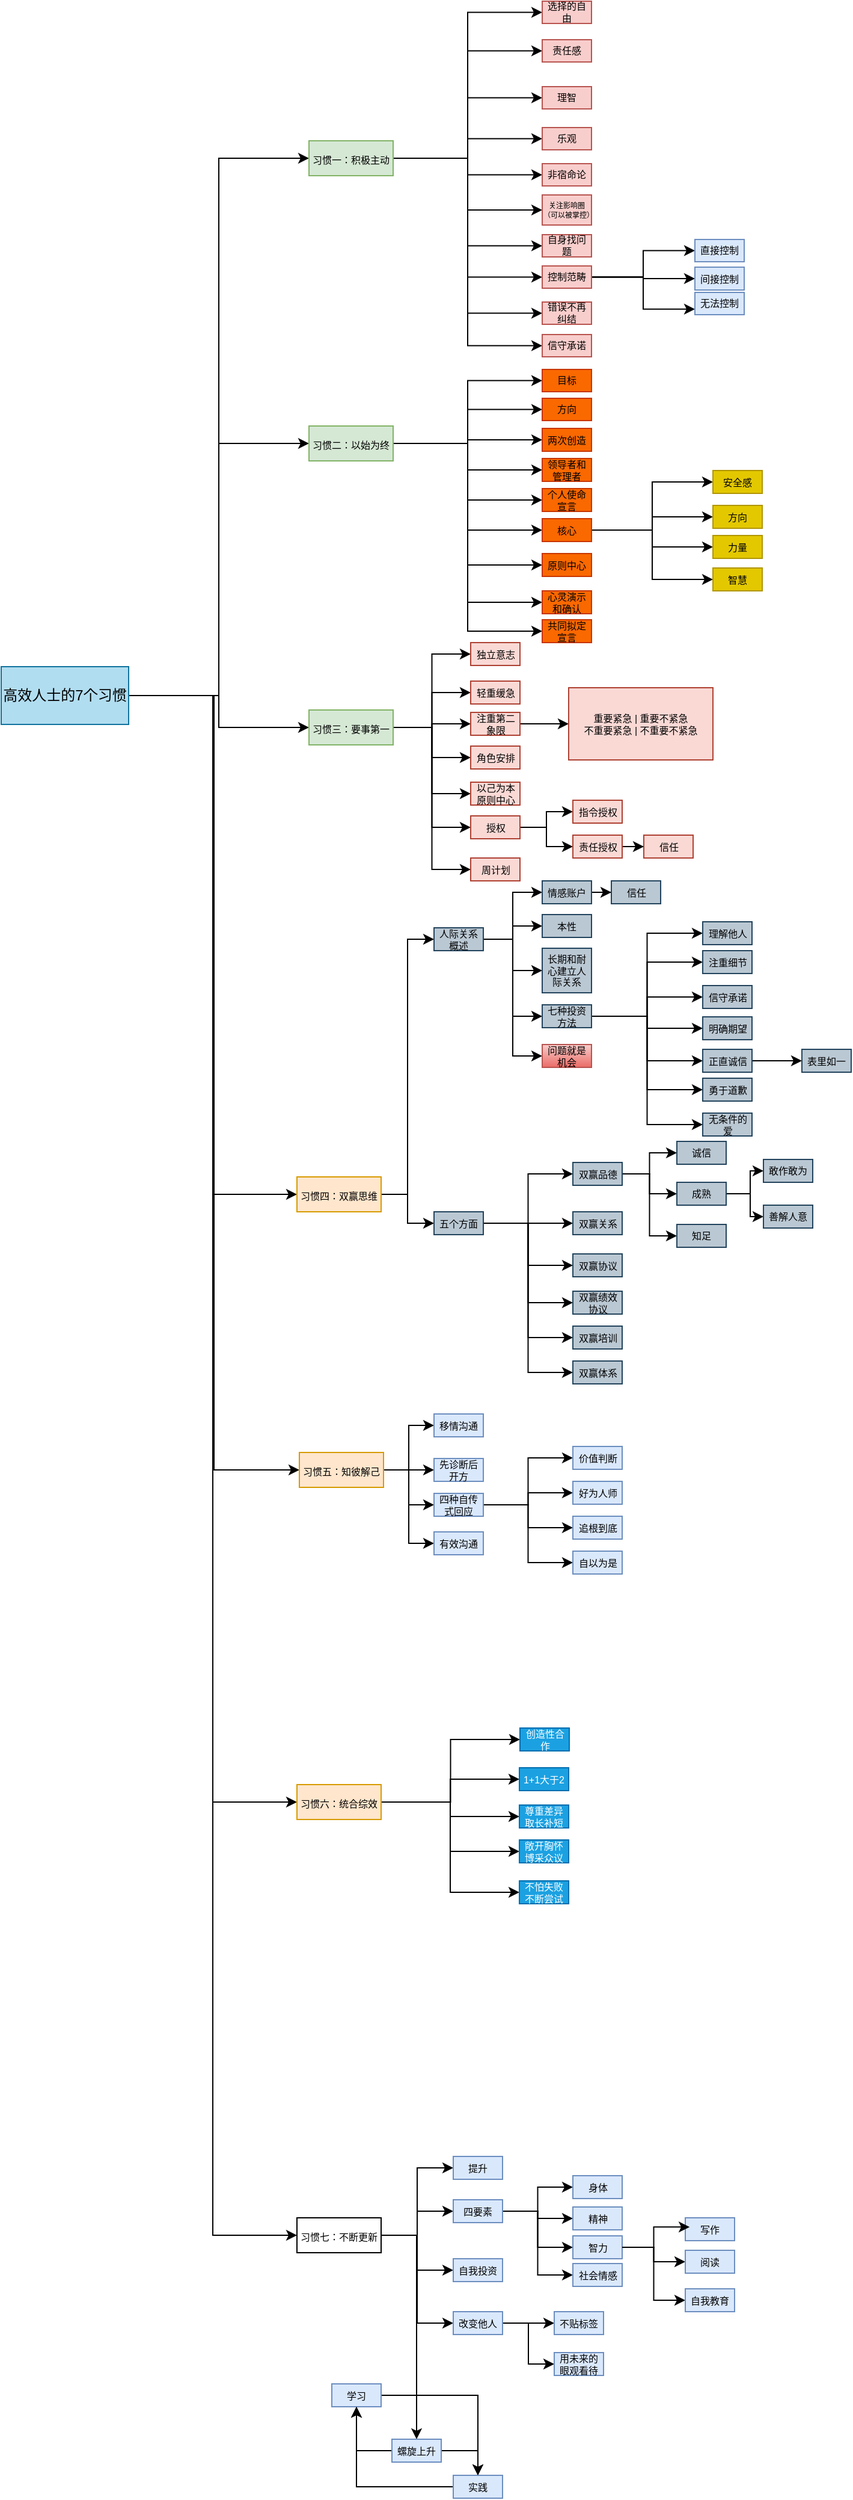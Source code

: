 <mxfile border="50" scale="3" compressed="false" locked="false" version="26.0.4">
  <diagram name="Blank" id="YmL12bMKpDGza6XwsDPr">
    <mxGraphModel dx="1083" dy="755" grid="0" gridSize="10" guides="1" tooltips="1" connect="1" arrows="1" fold="1" page="0" pageScale="1" pageWidth="827" pageHeight="1169" background="none" math="1" shadow="0">
      <root>
        <mxCell id="X5NqExCQtvZxIxQ7pmgY-0" />
        <mxCell id="1" parent="X5NqExCQtvZxIxQ7pmgY-0" />
        <mxCell id="9J5O1KdrvS_7y9gN0SCT-68" style="edgeStyle=orthogonalEdgeStyle;rounded=0;orthogonalLoop=1;jettySize=auto;html=1;entryX=0;entryY=0.5;entryDx=0;entryDy=0;" parent="1" source="hY0gA2xcznP3lPXLT_NU-1" target="hY0gA2xcznP3lPXLT_NU-2" edge="1">
          <mxGeometry relative="1" as="geometry" />
        </mxCell>
        <mxCell id="9J5O1KdrvS_7y9gN0SCT-69" style="edgeStyle=orthogonalEdgeStyle;rounded=0;orthogonalLoop=1;jettySize=auto;html=1;entryX=0;entryY=0.5;entryDx=0;entryDy=0;" parent="1" source="hY0gA2xcznP3lPXLT_NU-1" target="hY0gA2xcznP3lPXLT_NU-4" edge="1">
          <mxGeometry relative="1" as="geometry" />
        </mxCell>
        <mxCell id="9J5O1KdrvS_7y9gN0SCT-70" style="edgeStyle=orthogonalEdgeStyle;rounded=0;orthogonalLoop=1;jettySize=auto;html=1;" parent="1" source="hY0gA2xcznP3lPXLT_NU-1" target="hY0gA2xcznP3lPXLT_NU-6" edge="1">
          <mxGeometry relative="1" as="geometry" />
        </mxCell>
        <mxCell id="9J5O1KdrvS_7y9gN0SCT-71" style="edgeStyle=orthogonalEdgeStyle;rounded=0;orthogonalLoop=1;jettySize=auto;html=1;entryX=0;entryY=0.5;entryDx=0;entryDy=0;" parent="1" source="hY0gA2xcznP3lPXLT_NU-1" target="hY0gA2xcznP3lPXLT_NU-8" edge="1">
          <mxGeometry relative="1" as="geometry" />
        </mxCell>
        <mxCell id="9J5O1KdrvS_7y9gN0SCT-72" style="edgeStyle=orthogonalEdgeStyle;rounded=0;orthogonalLoop=1;jettySize=auto;html=1;entryX=0;entryY=0.5;entryDx=0;entryDy=0;" parent="1" source="hY0gA2xcznP3lPXLT_NU-1" target="hY0gA2xcznP3lPXLT_NU-9" edge="1">
          <mxGeometry relative="1" as="geometry" />
        </mxCell>
        <mxCell id="9J5O1KdrvS_7y9gN0SCT-73" style="edgeStyle=orthogonalEdgeStyle;rounded=0;orthogonalLoop=1;jettySize=auto;html=1;entryX=0;entryY=0.5;entryDx=0;entryDy=0;" parent="1" source="hY0gA2xcznP3lPXLT_NU-1" target="hY0gA2xcznP3lPXLT_NU-10" edge="1">
          <mxGeometry relative="1" as="geometry" />
        </mxCell>
        <mxCell id="9J5O1KdrvS_7y9gN0SCT-74" style="edgeStyle=orthogonalEdgeStyle;rounded=0;orthogonalLoop=1;jettySize=auto;html=1;entryX=0;entryY=0.5;entryDx=0;entryDy=0;" parent="1" source="hY0gA2xcznP3lPXLT_NU-1" target="hY0gA2xcznP3lPXLT_NU-11" edge="1">
          <mxGeometry relative="1" as="geometry" />
        </mxCell>
        <mxCell id="hY0gA2xcznP3lPXLT_NU-1" value="高效人士的7个习惯" style="rounded=0;whiteSpace=wrap;html=1;fillColor=#b1ddf0;strokeColor=#10739e;" parent="1" vertex="1">
          <mxGeometry x="-67" y="206" width="106" height="48" as="geometry" />
        </mxCell>
        <mxCell id="9J5O1KdrvS_7y9gN0SCT-59" style="edgeStyle=orthogonalEdgeStyle;rounded=0;orthogonalLoop=1;jettySize=auto;html=1;entryX=0;entryY=0.5;entryDx=0;entryDy=0;" parent="1" source="hY0gA2xcznP3lPXLT_NU-2" target="9J5O1KdrvS_7y9gN0SCT-3" edge="1">
          <mxGeometry relative="1" as="geometry" />
        </mxCell>
        <mxCell id="9J5O1KdrvS_7y9gN0SCT-60" style="edgeStyle=orthogonalEdgeStyle;rounded=0;orthogonalLoop=1;jettySize=auto;html=1;entryX=0;entryY=0.5;entryDx=0;entryDy=0;" parent="1" source="hY0gA2xcznP3lPXLT_NU-2" target="9J5O1KdrvS_7y9gN0SCT-6" edge="1">
          <mxGeometry relative="1" as="geometry" />
        </mxCell>
        <mxCell id="9J5O1KdrvS_7y9gN0SCT-61" style="edgeStyle=orthogonalEdgeStyle;rounded=0;orthogonalLoop=1;jettySize=auto;html=1;entryX=0;entryY=0.5;entryDx=0;entryDy=0;" parent="1" source="hY0gA2xcznP3lPXLT_NU-2" target="9J5O1KdrvS_7y9gN0SCT-8" edge="1">
          <mxGeometry relative="1" as="geometry" />
        </mxCell>
        <mxCell id="9J5O1KdrvS_7y9gN0SCT-62" style="edgeStyle=orthogonalEdgeStyle;rounded=0;orthogonalLoop=1;jettySize=auto;html=1;entryX=0;entryY=0.5;entryDx=0;entryDy=0;" parent="1" source="hY0gA2xcznP3lPXLT_NU-2" target="9J5O1KdrvS_7y9gN0SCT-10" edge="1">
          <mxGeometry relative="1" as="geometry" />
        </mxCell>
        <mxCell id="9J5O1KdrvS_7y9gN0SCT-63" style="edgeStyle=orthogonalEdgeStyle;rounded=0;orthogonalLoop=1;jettySize=auto;html=1;entryX=0;entryY=0.5;entryDx=0;entryDy=0;" parent="1" source="hY0gA2xcznP3lPXLT_NU-2" target="9J5O1KdrvS_7y9gN0SCT-12" edge="1">
          <mxGeometry relative="1" as="geometry" />
        </mxCell>
        <mxCell id="9J5O1KdrvS_7y9gN0SCT-64" style="edgeStyle=orthogonalEdgeStyle;rounded=0;orthogonalLoop=1;jettySize=auto;html=1;entryX=0;entryY=0.5;entryDx=0;entryDy=0;" parent="1" source="hY0gA2xcznP3lPXLT_NU-2" target="9J5O1KdrvS_7y9gN0SCT-14" edge="1">
          <mxGeometry relative="1" as="geometry" />
        </mxCell>
        <mxCell id="9J5O1KdrvS_7y9gN0SCT-65" style="edgeStyle=orthogonalEdgeStyle;rounded=0;orthogonalLoop=1;jettySize=auto;html=1;entryX=0;entryY=0.5;entryDx=0;entryDy=0;" parent="1" source="hY0gA2xcznP3lPXLT_NU-2" target="9J5O1KdrvS_7y9gN0SCT-18" edge="1">
          <mxGeometry relative="1" as="geometry" />
        </mxCell>
        <mxCell id="9J5O1KdrvS_7y9gN0SCT-66" style="edgeStyle=orthogonalEdgeStyle;rounded=0;orthogonalLoop=1;jettySize=auto;html=1;entryX=0;entryY=0.5;entryDx=0;entryDy=0;" parent="1" source="hY0gA2xcznP3lPXLT_NU-2" target="9J5O1KdrvS_7y9gN0SCT-26" edge="1">
          <mxGeometry relative="1" as="geometry" />
        </mxCell>
        <mxCell id="9J5O1KdrvS_7y9gN0SCT-67" style="edgeStyle=orthogonalEdgeStyle;rounded=0;orthogonalLoop=1;jettySize=auto;html=1;entryX=0;entryY=0.5;entryDx=0;entryDy=0;" parent="1" source="hY0gA2xcznP3lPXLT_NU-2" target="9J5O1KdrvS_7y9gN0SCT-28" edge="1">
          <mxGeometry relative="1" as="geometry" />
        </mxCell>
        <mxCell id="9J5O1KdrvS_7y9gN0SCT-89" style="edgeStyle=orthogonalEdgeStyle;rounded=0;orthogonalLoop=1;jettySize=auto;html=1;entryX=0;entryY=0.5;entryDx=0;entryDy=0;" parent="1" source="hY0gA2xcznP3lPXLT_NU-2" target="9J5O1KdrvS_7y9gN0SCT-16" edge="1">
          <mxGeometry relative="1" as="geometry" />
        </mxCell>
        <mxCell id="hY0gA2xcznP3lPXLT_NU-2" value="&lt;font style=&quot;font-size: 8px;&quot;&gt;习惯一：积极主动&lt;/font&gt;" style="rounded=0;whiteSpace=wrap;html=1;fillColor=#d5e8d4;strokeColor=#82b366;" parent="1" vertex="1">
          <mxGeometry x="189" y="-231" width="70" height="29" as="geometry" />
        </mxCell>
        <mxCell id="9J5O1KdrvS_7y9gN0SCT-76" style="edgeStyle=orthogonalEdgeStyle;rounded=0;orthogonalLoop=1;jettySize=auto;html=1;entryX=0;entryY=0.5;entryDx=0;entryDy=0;" parent="1" source="hY0gA2xcznP3lPXLT_NU-4" target="9J5O1KdrvS_7y9gN0SCT-30" edge="1">
          <mxGeometry relative="1" as="geometry" />
        </mxCell>
        <mxCell id="9J5O1KdrvS_7y9gN0SCT-77" style="edgeStyle=orthogonalEdgeStyle;rounded=0;orthogonalLoop=1;jettySize=auto;html=1;entryX=0;entryY=0.5;entryDx=0;entryDy=0;" parent="1" source="hY0gA2xcznP3lPXLT_NU-4" target="9J5O1KdrvS_7y9gN0SCT-34" edge="1">
          <mxGeometry relative="1" as="geometry" />
        </mxCell>
        <mxCell id="9J5O1KdrvS_7y9gN0SCT-78" style="edgeStyle=orthogonalEdgeStyle;rounded=0;orthogonalLoop=1;jettySize=auto;html=1;entryX=0;entryY=0.5;entryDx=0;entryDy=0;" parent="1" source="hY0gA2xcznP3lPXLT_NU-4" target="9J5O1KdrvS_7y9gN0SCT-36" edge="1">
          <mxGeometry relative="1" as="geometry" />
        </mxCell>
        <mxCell id="9J5O1KdrvS_7y9gN0SCT-79" style="edgeStyle=orthogonalEdgeStyle;rounded=0;orthogonalLoop=1;jettySize=auto;html=1;entryX=0;entryY=0.5;entryDx=0;entryDy=0;" parent="1" source="hY0gA2xcznP3lPXLT_NU-4" target="9J5O1KdrvS_7y9gN0SCT-37" edge="1">
          <mxGeometry relative="1" as="geometry" />
        </mxCell>
        <mxCell id="9J5O1KdrvS_7y9gN0SCT-80" style="edgeStyle=orthogonalEdgeStyle;rounded=0;orthogonalLoop=1;jettySize=auto;html=1;entryX=0;entryY=0.5;entryDx=0;entryDy=0;" parent="1" source="hY0gA2xcznP3lPXLT_NU-4" target="9J5O1KdrvS_7y9gN0SCT-38" edge="1">
          <mxGeometry relative="1" as="geometry" />
        </mxCell>
        <mxCell id="9J5O1KdrvS_7y9gN0SCT-81" style="edgeStyle=orthogonalEdgeStyle;rounded=0;orthogonalLoop=1;jettySize=auto;html=1;entryX=0;entryY=0.5;entryDx=0;entryDy=0;" parent="1" source="hY0gA2xcznP3lPXLT_NU-4" target="9J5O1KdrvS_7y9gN0SCT-39" edge="1">
          <mxGeometry relative="1" as="geometry" />
        </mxCell>
        <mxCell id="9J5O1KdrvS_7y9gN0SCT-83" style="edgeStyle=orthogonalEdgeStyle;rounded=0;orthogonalLoop=1;jettySize=auto;html=1;entryX=0;entryY=0.5;entryDx=0;entryDy=0;" parent="1" source="hY0gA2xcznP3lPXLT_NU-4" target="9J5O1KdrvS_7y9gN0SCT-82" edge="1">
          <mxGeometry relative="1" as="geometry" />
        </mxCell>
        <mxCell id="9J5O1KdrvS_7y9gN0SCT-85" style="edgeStyle=orthogonalEdgeStyle;rounded=0;orthogonalLoop=1;jettySize=auto;html=1;entryX=0;entryY=0.5;entryDx=0;entryDy=0;" parent="1" source="hY0gA2xcznP3lPXLT_NU-4" target="9J5O1KdrvS_7y9gN0SCT-84" edge="1">
          <mxGeometry relative="1" as="geometry" />
        </mxCell>
        <mxCell id="9J5O1KdrvS_7y9gN0SCT-87" style="edgeStyle=orthogonalEdgeStyle;rounded=0;orthogonalLoop=1;jettySize=auto;html=1;entryX=0;entryY=0.5;entryDx=0;entryDy=0;" parent="1" source="hY0gA2xcznP3lPXLT_NU-4" target="9J5O1KdrvS_7y9gN0SCT-86" edge="1">
          <mxGeometry relative="1" as="geometry" />
        </mxCell>
        <mxCell id="hY0gA2xcznP3lPXLT_NU-4" value="&lt;font style=&quot;font-size: 8px;&quot;&gt;习惯二：以始为终&lt;/font&gt;" style="rounded=0;whiteSpace=wrap;html=1;fillColor=#d5e8d4;strokeColor=#82b366;" parent="1" vertex="1">
          <mxGeometry x="189" y="6" width="70" height="29" as="geometry" />
        </mxCell>
        <mxCell id="9J5O1KdrvS_7y9gN0SCT-93" style="edgeStyle=orthogonalEdgeStyle;rounded=0;orthogonalLoop=1;jettySize=auto;html=1;entryX=0;entryY=0.5;entryDx=0;entryDy=0;" parent="1" source="hY0gA2xcznP3lPXLT_NU-6" target="9J5O1KdrvS_7y9gN0SCT-91" edge="1">
          <mxGeometry relative="1" as="geometry" />
        </mxCell>
        <mxCell id="9J5O1KdrvS_7y9gN0SCT-96" style="edgeStyle=orthogonalEdgeStyle;rounded=0;orthogonalLoop=1;jettySize=auto;html=1;entryX=0;entryY=0.5;entryDx=0;entryDy=0;" parent="1" source="hY0gA2xcznP3lPXLT_NU-6" target="9J5O1KdrvS_7y9gN0SCT-95" edge="1">
          <mxGeometry relative="1" as="geometry" />
        </mxCell>
        <mxCell id="9J5O1KdrvS_7y9gN0SCT-97" style="edgeStyle=orthogonalEdgeStyle;rounded=0;orthogonalLoop=1;jettySize=auto;html=1;entryX=0;entryY=0.5;entryDx=0;entryDy=0;" parent="1" source="hY0gA2xcznP3lPXLT_NU-6" target="9J5O1KdrvS_7y9gN0SCT-94" edge="1">
          <mxGeometry relative="1" as="geometry" />
        </mxCell>
        <mxCell id="9J5O1KdrvS_7y9gN0SCT-99" style="edgeStyle=orthogonalEdgeStyle;rounded=0;orthogonalLoop=1;jettySize=auto;html=1;entryX=0;entryY=0.5;entryDx=0;entryDy=0;" parent="1" source="hY0gA2xcznP3lPXLT_NU-6" target="9J5O1KdrvS_7y9gN0SCT-90" edge="1">
          <mxGeometry relative="1" as="geometry" />
        </mxCell>
        <mxCell id="9J5O1KdrvS_7y9gN0SCT-103" style="edgeStyle=orthogonalEdgeStyle;rounded=0;orthogonalLoop=1;jettySize=auto;html=1;entryX=0;entryY=0.5;entryDx=0;entryDy=0;" parent="1" source="hY0gA2xcznP3lPXLT_NU-6" target="9J5O1KdrvS_7y9gN0SCT-102" edge="1">
          <mxGeometry relative="1" as="geometry" />
        </mxCell>
        <mxCell id="9J5O1KdrvS_7y9gN0SCT-105" style="edgeStyle=orthogonalEdgeStyle;rounded=0;orthogonalLoop=1;jettySize=auto;html=1;entryX=0;entryY=0.5;entryDx=0;entryDy=0;" parent="1" source="hY0gA2xcznP3lPXLT_NU-6" target="9J5O1KdrvS_7y9gN0SCT-104" edge="1">
          <mxGeometry relative="1" as="geometry" />
        </mxCell>
        <mxCell id="9J5O1KdrvS_7y9gN0SCT-113" style="edgeStyle=orthogonalEdgeStyle;rounded=0;orthogonalLoop=1;jettySize=auto;html=1;entryX=0;entryY=0.5;entryDx=0;entryDy=0;" parent="1" source="hY0gA2xcznP3lPXLT_NU-6" target="9J5O1KdrvS_7y9gN0SCT-112" edge="1">
          <mxGeometry relative="1" as="geometry" />
        </mxCell>
        <mxCell id="hY0gA2xcznP3lPXLT_NU-6" value="&lt;font style=&quot;font-size: 8px;&quot;&gt;习惯三：要事第一&lt;/font&gt;" style="rounded=0;whiteSpace=wrap;html=1;fillColor=#d5e8d4;strokeColor=#82b366;" parent="1" vertex="1">
          <mxGeometry x="189" y="242" width="70" height="29" as="geometry" />
        </mxCell>
        <mxCell id="9J5O1KdrvS_7y9gN0SCT-118" style="edgeStyle=orthogonalEdgeStyle;rounded=0;orthogonalLoop=1;jettySize=auto;html=1;entryX=0;entryY=0.5;entryDx=0;entryDy=0;exitX=1;exitY=0.5;exitDx=0;exitDy=0;" parent="1" source="9J5O1KdrvS_7y9gN0SCT-142" target="9J5O1KdrvS_7y9gN0SCT-114" edge="1">
          <mxGeometry relative="1" as="geometry" />
        </mxCell>
        <mxCell id="9J5O1KdrvS_7y9gN0SCT-119" style="edgeStyle=orthogonalEdgeStyle;rounded=0;orthogonalLoop=1;jettySize=auto;html=1;" parent="1" source="9J5O1KdrvS_7y9gN0SCT-142" target="9J5O1KdrvS_7y9gN0SCT-116" edge="1">
          <mxGeometry relative="1" as="geometry" />
        </mxCell>
        <mxCell id="9J5O1KdrvS_7y9gN0SCT-123" style="edgeStyle=orthogonalEdgeStyle;rounded=0;orthogonalLoop=1;jettySize=auto;html=1;exitX=1;exitY=0.5;exitDx=0;exitDy=0;" parent="1" source="9J5O1KdrvS_7y9gN0SCT-142" target="9J5O1KdrvS_7y9gN0SCT-122" edge="1">
          <mxGeometry relative="1" as="geometry" />
        </mxCell>
        <mxCell id="9J5O1KdrvS_7y9gN0SCT-125" style="edgeStyle=orthogonalEdgeStyle;rounded=0;orthogonalLoop=1;jettySize=auto;html=1;entryX=0;entryY=0.5;entryDx=0;entryDy=0;" parent="1" source="9J5O1KdrvS_7y9gN0SCT-142" target="9J5O1KdrvS_7y9gN0SCT-124" edge="1">
          <mxGeometry relative="1" as="geometry" />
        </mxCell>
        <mxCell id="9J5O1KdrvS_7y9gN0SCT-143" style="edgeStyle=orthogonalEdgeStyle;rounded=0;orthogonalLoop=1;jettySize=auto;html=1;entryX=0;entryY=0.5;entryDx=0;entryDy=0;" parent="1" source="hY0gA2xcznP3lPXLT_NU-8" target="9J5O1KdrvS_7y9gN0SCT-142" edge="1">
          <mxGeometry relative="1" as="geometry" />
        </mxCell>
        <mxCell id="9J5O1KdrvS_7y9gN0SCT-153" style="edgeStyle=orthogonalEdgeStyle;rounded=0;orthogonalLoop=1;jettySize=auto;html=1;" parent="1" source="hY0gA2xcznP3lPXLT_NU-8" target="9J5O1KdrvS_7y9gN0SCT-151" edge="1">
          <mxGeometry relative="1" as="geometry" />
        </mxCell>
        <mxCell id="hY0gA2xcznP3lPXLT_NU-8" value="&lt;font style=&quot;font-size: 8px;&quot;&gt;习惯四：双赢思维&lt;/font&gt;" style="rounded=0;whiteSpace=wrap;html=1;fillColor=#ffe6cc;strokeColor=#d79b00;" parent="1" vertex="1">
          <mxGeometry x="179" y="630" width="70" height="29" as="geometry" />
        </mxCell>
        <mxCell id="eB3ZfL70rU7U1Z9CnF9W-12" style="edgeStyle=orthogonalEdgeStyle;rounded=0;orthogonalLoop=1;jettySize=auto;html=1;entryX=0;entryY=0.5;entryDx=0;entryDy=0;" parent="1" source="hY0gA2xcznP3lPXLT_NU-9" target="eB3ZfL70rU7U1Z9CnF9W-1" edge="1">
          <mxGeometry relative="1" as="geometry" />
        </mxCell>
        <mxCell id="eB3ZfL70rU7U1Z9CnF9W-13" style="edgeStyle=orthogonalEdgeStyle;rounded=0;orthogonalLoop=1;jettySize=auto;html=1;entryX=0;entryY=0.5;entryDx=0;entryDy=0;" parent="1" source="hY0gA2xcznP3lPXLT_NU-9" target="eB3ZfL70rU7U1Z9CnF9W-2" edge="1">
          <mxGeometry relative="1" as="geometry" />
        </mxCell>
        <mxCell id="eB3ZfL70rU7U1Z9CnF9W-14" style="edgeStyle=orthogonalEdgeStyle;rounded=0;orthogonalLoop=1;jettySize=auto;html=1;entryX=0;entryY=0.5;entryDx=0;entryDy=0;" parent="1" source="hY0gA2xcznP3lPXLT_NU-9" target="eB3ZfL70rU7U1Z9CnF9W-3" edge="1">
          <mxGeometry relative="1" as="geometry" />
        </mxCell>
        <mxCell id="eB3ZfL70rU7U1Z9CnF9W-16" style="edgeStyle=orthogonalEdgeStyle;rounded=0;orthogonalLoop=1;jettySize=auto;html=1;entryX=0;entryY=0.5;entryDx=0;entryDy=0;" parent="1" source="hY0gA2xcznP3lPXLT_NU-9" target="eB3ZfL70rU7U1Z9CnF9W-15" edge="1">
          <mxGeometry relative="1" as="geometry" />
        </mxCell>
        <mxCell id="hY0gA2xcznP3lPXLT_NU-9" value="&lt;font style=&quot;font-size: 8px;&quot;&gt;习惯五：知彼解己&lt;/font&gt;" style="rounded=0;whiteSpace=wrap;html=1;fillColor=#ffe6cc;strokeColor=#d79b00;" parent="1" vertex="1">
          <mxGeometry x="181" y="859" width="70" height="29" as="geometry" />
        </mxCell>
        <mxCell id="8Q0vuXe4bYRWaap2WOF6-2" style="edgeStyle=orthogonalEdgeStyle;rounded=0;orthogonalLoop=1;jettySize=auto;html=1;entryX=0;entryY=0.5;entryDx=0;entryDy=0;" parent="1" source="hY0gA2xcznP3lPXLT_NU-10" target="eB3ZfL70rU7U1Z9CnF9W-18" edge="1">
          <mxGeometry relative="1" as="geometry" />
        </mxCell>
        <mxCell id="8Q0vuXe4bYRWaap2WOF6-3" style="edgeStyle=orthogonalEdgeStyle;rounded=0;orthogonalLoop=1;jettySize=auto;html=1;entryX=0;entryY=0.5;entryDx=0;entryDy=0;" parent="1" source="hY0gA2xcznP3lPXLT_NU-10" target="eB3ZfL70rU7U1Z9CnF9W-19" edge="1">
          <mxGeometry relative="1" as="geometry" />
        </mxCell>
        <mxCell id="8Q0vuXe4bYRWaap2WOF6-4" style="edgeStyle=orthogonalEdgeStyle;rounded=0;orthogonalLoop=1;jettySize=auto;html=1;entryX=0;entryY=0.5;entryDx=0;entryDy=0;" parent="1" source="hY0gA2xcznP3lPXLT_NU-10" target="eB3ZfL70rU7U1Z9CnF9W-20" edge="1">
          <mxGeometry relative="1" as="geometry" />
        </mxCell>
        <mxCell id="8Q0vuXe4bYRWaap2WOF6-5" style="edgeStyle=orthogonalEdgeStyle;rounded=0;orthogonalLoop=1;jettySize=auto;html=1;entryX=0;entryY=0.5;entryDx=0;entryDy=0;" parent="1" source="hY0gA2xcznP3lPXLT_NU-10" target="eB3ZfL70rU7U1Z9CnF9W-21" edge="1">
          <mxGeometry relative="1" as="geometry" />
        </mxCell>
        <mxCell id="8Q0vuXe4bYRWaap2WOF6-6" style="edgeStyle=orthogonalEdgeStyle;rounded=0;orthogonalLoop=1;jettySize=auto;html=1;entryX=0;entryY=0.5;entryDx=0;entryDy=0;" parent="1" source="hY0gA2xcznP3lPXLT_NU-10" target="eB3ZfL70rU7U1Z9CnF9W-17" edge="1">
          <mxGeometry relative="1" as="geometry" />
        </mxCell>
        <mxCell id="hY0gA2xcznP3lPXLT_NU-10" value="&lt;font style=&quot;font-size: 8px;&quot;&gt;习惯六：统合综效&lt;/font&gt;" style="rounded=0;whiteSpace=wrap;html=1;fillColor=#ffe6cc;strokeColor=#d79b00;" parent="1" vertex="1">
          <mxGeometry x="179" y="1135" width="70" height="29" as="geometry" />
        </mxCell>
        <mxCell id="5jt3ywFmo1zjkszmbFwB-15" style="edgeStyle=orthogonalEdgeStyle;rounded=0;orthogonalLoop=1;jettySize=auto;html=1;entryX=0;entryY=0.5;entryDx=0;entryDy=0;" edge="1" parent="1" source="hY0gA2xcznP3lPXLT_NU-11" target="5jt3ywFmo1zjkszmbFwB-1">
          <mxGeometry relative="1" as="geometry" />
        </mxCell>
        <mxCell id="5jt3ywFmo1zjkszmbFwB-17" style="edgeStyle=orthogonalEdgeStyle;rounded=0;orthogonalLoop=1;jettySize=auto;html=1;" edge="1" parent="1" source="hY0gA2xcznP3lPXLT_NU-11" target="5jt3ywFmo1zjkszmbFwB-2">
          <mxGeometry relative="1" as="geometry" />
        </mxCell>
        <mxCell id="5jt3ywFmo1zjkszmbFwB-19" style="edgeStyle=orthogonalEdgeStyle;rounded=0;orthogonalLoop=1;jettySize=auto;html=1;entryX=0;entryY=0.5;entryDx=0;entryDy=0;" edge="1" parent="1" source="hY0gA2xcznP3lPXLT_NU-11" target="5jt3ywFmo1zjkszmbFwB-18">
          <mxGeometry relative="1" as="geometry" />
        </mxCell>
        <mxCell id="5jt3ywFmo1zjkszmbFwB-27" style="edgeStyle=orthogonalEdgeStyle;rounded=0;orthogonalLoop=1;jettySize=auto;html=1;entryX=0;entryY=0.5;entryDx=0;entryDy=0;" edge="1" parent="1" source="hY0gA2xcznP3lPXLT_NU-11" target="5jt3ywFmo1zjkszmbFwB-26">
          <mxGeometry relative="1" as="geometry" />
        </mxCell>
        <mxCell id="5jt3ywFmo1zjkszmbFwB-40" style="edgeStyle=orthogonalEdgeStyle;rounded=0;orthogonalLoop=1;jettySize=auto;html=1;" edge="1" parent="1" source="hY0gA2xcznP3lPXLT_NU-11" target="5jt3ywFmo1zjkszmbFwB-39">
          <mxGeometry relative="1" as="geometry" />
        </mxCell>
        <mxCell id="hY0gA2xcznP3lPXLT_NU-11" value="&lt;font style=&quot;font-size: 8px;&quot;&gt;习惯七：不断更新&lt;/font&gt;" style="rounded=0;whiteSpace=wrap;html=1;" parent="1" vertex="1">
          <mxGeometry x="179" y="1495" width="70" height="29" as="geometry" />
        </mxCell>
        <mxCell id="9J5O1KdrvS_7y9gN0SCT-3" value="责任感" style="whiteSpace=wrap;html=1;fillColor=#f8cecc;strokeColor=#b85450;rounded=0;fontSize=8;" parent="1" vertex="1">
          <mxGeometry x="383" y="-315" width="41" height="18.5" as="geometry" />
        </mxCell>
        <mxCell id="9J5O1KdrvS_7y9gN0SCT-6" value="理智" style="whiteSpace=wrap;html=1;fillColor=#f8cecc;strokeColor=#b85450;rounded=0;fontSize=8;" parent="1" vertex="1">
          <mxGeometry x="383" y="-276" width="41" height="18.5" as="geometry" />
        </mxCell>
        <mxCell id="9J5O1KdrvS_7y9gN0SCT-8" value="乐观" style="whiteSpace=wrap;html=1;fillColor=#f8cecc;strokeColor=#b85450;rounded=0;fontSize=8;" parent="1" vertex="1">
          <mxGeometry x="383" y="-242" width="41" height="18.5" as="geometry" />
        </mxCell>
        <mxCell id="9J5O1KdrvS_7y9gN0SCT-10" value="非宿命论" style="whiteSpace=wrap;html=1;fillColor=#f8cecc;strokeColor=#b85450;rounded=0;fontSize=8;" parent="1" vertex="1">
          <mxGeometry x="383" y="-212" width="41" height="18.5" as="geometry" />
        </mxCell>
        <mxCell id="9J5O1KdrvS_7y9gN0SCT-12" value="关注影响圈（可以被掌控）" style="whiteSpace=wrap;html=1;fillColor=#f8cecc;strokeColor=#b85450;rounded=0;fontSize=6;" parent="1" vertex="1">
          <mxGeometry x="383" y="-186" width="41" height="25" as="geometry" />
        </mxCell>
        <mxCell id="9J5O1KdrvS_7y9gN0SCT-14" value="自身找问题" style="whiteSpace=wrap;html=1;fillColor=#f8cecc;strokeColor=#b85450;rounded=0;fontSize=8;" parent="1" vertex="1">
          <mxGeometry x="383" y="-153" width="41" height="18.5" as="geometry" />
        </mxCell>
        <mxCell id="9J5O1KdrvS_7y9gN0SCT-16" value="选择的自由" style="whiteSpace=wrap;html=1;fillColor=#f8cecc;strokeColor=#b85450;rounded=0;fontSize=8;" parent="1" vertex="1">
          <mxGeometry x="383" y="-347" width="41" height="18.5" as="geometry" />
        </mxCell>
        <mxCell id="9J5O1KdrvS_7y9gN0SCT-23" style="edgeStyle=orthogonalEdgeStyle;rounded=0;orthogonalLoop=1;jettySize=auto;html=1;entryX=0;entryY=0.5;entryDx=0;entryDy=0;" parent="1" source="9J5O1KdrvS_7y9gN0SCT-18" target="9J5O1KdrvS_7y9gN0SCT-20" edge="1">
          <mxGeometry relative="1" as="geometry" />
        </mxCell>
        <mxCell id="9J5O1KdrvS_7y9gN0SCT-24" style="edgeStyle=orthogonalEdgeStyle;rounded=0;orthogonalLoop=1;jettySize=auto;html=1;entryX=0;entryY=0.5;entryDx=0;entryDy=0;" parent="1" source="9J5O1KdrvS_7y9gN0SCT-18" target="9J5O1KdrvS_7y9gN0SCT-21" edge="1">
          <mxGeometry relative="1" as="geometry" />
        </mxCell>
        <mxCell id="9J5O1KdrvS_7y9gN0SCT-25" style="edgeStyle=orthogonalEdgeStyle;rounded=0;orthogonalLoop=1;jettySize=auto;html=1;entryX=0;entryY=0.75;entryDx=0;entryDy=0;" parent="1" source="9J5O1KdrvS_7y9gN0SCT-18" target="9J5O1KdrvS_7y9gN0SCT-22" edge="1">
          <mxGeometry relative="1" as="geometry" />
        </mxCell>
        <mxCell id="9J5O1KdrvS_7y9gN0SCT-18" value="控制范畴" style="whiteSpace=wrap;html=1;fillColor=#f8cecc;strokeColor=#b85450;rounded=0;fontSize=8;" parent="1" vertex="1">
          <mxGeometry x="383" y="-127" width="41" height="18.5" as="geometry" />
        </mxCell>
        <mxCell id="9J5O1KdrvS_7y9gN0SCT-20" value="直接控制" style="whiteSpace=wrap;html=1;fillColor=#dae8fc;strokeColor=#6c8ebf;rounded=0;fontSize=8;" parent="1" vertex="1">
          <mxGeometry x="510" y="-149" width="41" height="18.5" as="geometry" />
        </mxCell>
        <mxCell id="9J5O1KdrvS_7y9gN0SCT-21" value="间接控制" style="whiteSpace=wrap;html=1;fillColor=#dae8fc;strokeColor=#6c8ebf;rounded=0;fontSize=8;" parent="1" vertex="1">
          <mxGeometry x="510" y="-126" width="41" height="19" as="geometry" />
        </mxCell>
        <mxCell id="9J5O1KdrvS_7y9gN0SCT-22" value="无法控制" style="whiteSpace=wrap;html=1;fillColor=#dae8fc;strokeColor=#6c8ebf;rounded=0;fontSize=8;" parent="1" vertex="1">
          <mxGeometry x="510" y="-105" width="41" height="18.5" as="geometry" />
        </mxCell>
        <mxCell id="9J5O1KdrvS_7y9gN0SCT-26" value="错误不再纠结" style="whiteSpace=wrap;html=1;fillColor=#f8cecc;strokeColor=#b85450;rounded=0;fontSize=8;" parent="1" vertex="1">
          <mxGeometry x="383" y="-97" width="41" height="18.5" as="geometry" />
        </mxCell>
        <mxCell id="9J5O1KdrvS_7y9gN0SCT-28" value="信守承诺" style="whiteSpace=wrap;html=1;fillColor=#f8cecc;strokeColor=#b85450;rounded=0;fontSize=8;" parent="1" vertex="1">
          <mxGeometry x="383" y="-70" width="41" height="18.5" as="geometry" />
        </mxCell>
        <mxCell id="9J5O1KdrvS_7y9gN0SCT-30" value="目标" style="whiteSpace=wrap;html=1;fillColor=#fa6800;strokeColor=#C73500;rounded=0;fontSize=8;fontColor=#000000;" parent="1" vertex="1">
          <mxGeometry x="383" y="-41" width="41" height="18.5" as="geometry" />
        </mxCell>
        <mxCell id="9J5O1KdrvS_7y9gN0SCT-34" value="方向" style="whiteSpace=wrap;html=1;fillColor=#fa6800;strokeColor=#C73500;rounded=0;fontSize=8;fontColor=#000000;" parent="1" vertex="1">
          <mxGeometry x="383" y="-17" width="41" height="18.5" as="geometry" />
        </mxCell>
        <mxCell id="9J5O1KdrvS_7y9gN0SCT-36" value="两次创造" style="whiteSpace=wrap;html=1;fillColor=#fa6800;strokeColor=#C73500;rounded=0;fontSize=8;fontColor=#000000;" parent="1" vertex="1">
          <mxGeometry x="383" y="8" width="41" height="19" as="geometry" />
        </mxCell>
        <mxCell id="9J5O1KdrvS_7y9gN0SCT-37" value="领导者和管理者" style="whiteSpace=wrap;html=1;fillColor=#fa6800;strokeColor=#C73500;rounded=0;fontSize=8;fontColor=#000000;" parent="1" vertex="1">
          <mxGeometry x="383" y="33" width="41" height="19" as="geometry" />
        </mxCell>
        <mxCell id="9J5O1KdrvS_7y9gN0SCT-38" value="个人使命宣言" style="whiteSpace=wrap;html=1;fillColor=#fa6800;strokeColor=#C73500;rounded=0;fontSize=8;fontColor=#000000;" parent="1" vertex="1">
          <mxGeometry x="383" y="58" width="41" height="19" as="geometry" />
        </mxCell>
        <mxCell id="9J5O1KdrvS_7y9gN0SCT-47" style="edgeStyle=orthogonalEdgeStyle;rounded=0;orthogonalLoop=1;jettySize=auto;html=1;entryX=0;entryY=0.5;entryDx=0;entryDy=0;" parent="1" source="9J5O1KdrvS_7y9gN0SCT-39" target="9J5O1KdrvS_7y9gN0SCT-40" edge="1">
          <mxGeometry relative="1" as="geometry" />
        </mxCell>
        <mxCell id="9J5O1KdrvS_7y9gN0SCT-49" style="edgeStyle=orthogonalEdgeStyle;rounded=0;orthogonalLoop=1;jettySize=auto;html=1;" parent="1" source="9J5O1KdrvS_7y9gN0SCT-39" target="9J5O1KdrvS_7y9gN0SCT-43" edge="1">
          <mxGeometry relative="1" as="geometry" />
        </mxCell>
        <mxCell id="9J5O1KdrvS_7y9gN0SCT-50" style="edgeStyle=orthogonalEdgeStyle;rounded=0;orthogonalLoop=1;jettySize=auto;html=1;entryX=0;entryY=0.5;entryDx=0;entryDy=0;" parent="1" source="9J5O1KdrvS_7y9gN0SCT-39" target="9J5O1KdrvS_7y9gN0SCT-42" edge="1">
          <mxGeometry relative="1" as="geometry" />
        </mxCell>
        <mxCell id="9J5O1KdrvS_7y9gN0SCT-51" style="edgeStyle=orthogonalEdgeStyle;rounded=0;orthogonalLoop=1;jettySize=auto;html=1;entryX=0;entryY=0.5;entryDx=0;entryDy=0;" parent="1" source="9J5O1KdrvS_7y9gN0SCT-39" target="9J5O1KdrvS_7y9gN0SCT-41" edge="1">
          <mxGeometry relative="1" as="geometry" />
        </mxCell>
        <mxCell id="9J5O1KdrvS_7y9gN0SCT-39" value="核心" style="whiteSpace=wrap;html=1;fillColor=#fa6800;strokeColor=#C73500;rounded=0;fontSize=8;fontColor=#000000;" parent="1" vertex="1">
          <mxGeometry x="383" y="83" width="41" height="19" as="geometry" />
        </mxCell>
        <mxCell id="9J5O1KdrvS_7y9gN0SCT-40" value="安全感" style="whiteSpace=wrap;html=1;fillColor=#e3c800;strokeColor=#B09500;rounded=0;fontSize=8;fontColor=#000000;" parent="1" vertex="1">
          <mxGeometry x="525" y="43" width="41" height="19" as="geometry" />
        </mxCell>
        <mxCell id="9J5O1KdrvS_7y9gN0SCT-41" value="智慧" style="whiteSpace=wrap;html=1;fillColor=#e3c800;strokeColor=#B09500;rounded=0;fontSize=8;fontColor=#000000;" parent="1" vertex="1">
          <mxGeometry x="525" y="124" width="41" height="19" as="geometry" />
        </mxCell>
        <mxCell id="9J5O1KdrvS_7y9gN0SCT-42" value="力量" style="whiteSpace=wrap;html=1;fillColor=#e3c800;strokeColor=#B09500;rounded=0;fontSize=8;fontColor=#000000;" parent="1" vertex="1">
          <mxGeometry x="525" y="97" width="41" height="19" as="geometry" />
        </mxCell>
        <mxCell id="9J5O1KdrvS_7y9gN0SCT-43" value="方向" style="whiteSpace=wrap;html=1;fillColor=#e3c800;strokeColor=#B09500;rounded=0;fontSize=8;fontColor=#000000;" parent="1" vertex="1">
          <mxGeometry x="525" y="72" width="41" height="19" as="geometry" />
        </mxCell>
        <mxCell id="9J5O1KdrvS_7y9gN0SCT-82" value="原则中心" style="whiteSpace=wrap;html=1;fillColor=#fa6800;strokeColor=#C73500;rounded=0;fontSize=8;fontColor=#000000;" parent="1" vertex="1">
          <mxGeometry x="383" y="112" width="41" height="19" as="geometry" />
        </mxCell>
        <mxCell id="9J5O1KdrvS_7y9gN0SCT-84" value="心灵演示和确认" style="whiteSpace=wrap;html=1;fillColor=#fa6800;strokeColor=#C73500;rounded=0;fontSize=8;fontColor=#000000;" parent="1" vertex="1">
          <mxGeometry x="383" y="143" width="41" height="19" as="geometry" />
        </mxCell>
        <mxCell id="9J5O1KdrvS_7y9gN0SCT-86" value="共同拟定宣言" style="whiteSpace=wrap;html=1;fillColor=#fa6800;strokeColor=#C73500;rounded=0;fontSize=8;fontColor=#000000;" parent="1" vertex="1">
          <mxGeometry x="383" y="167" width="41" height="19" as="geometry" />
        </mxCell>
        <mxCell id="9J5O1KdrvS_7y9gN0SCT-90" value="独立意志" style="whiteSpace=wrap;html=1;fillColor=#fad9d5;strokeColor=#ae4132;rounded=0;fontSize=8;" parent="1" vertex="1">
          <mxGeometry x="323.5" y="186" width="41" height="19" as="geometry" />
        </mxCell>
        <mxCell id="9J5O1KdrvS_7y9gN0SCT-91" value="轻重缓急" style="whiteSpace=wrap;html=1;fillColor=#fad9d5;strokeColor=#ae4132;rounded=0;fontSize=8;" parent="1" vertex="1">
          <mxGeometry x="323.5" y="218" width="41" height="19" as="geometry" />
        </mxCell>
        <mxCell id="9J5O1KdrvS_7y9gN0SCT-94" value="角色安排" style="whiteSpace=wrap;html=1;fillColor=#fad9d5;strokeColor=#ae4132;rounded=0;fontSize=8;" parent="1" vertex="1">
          <mxGeometry x="323.5" y="272" width="41" height="19" as="geometry" />
        </mxCell>
        <mxCell id="9J5O1KdrvS_7y9gN0SCT-101" value="" style="edgeStyle=orthogonalEdgeStyle;rounded=0;orthogonalLoop=1;jettySize=auto;html=1;" parent="1" source="9J5O1KdrvS_7y9gN0SCT-95" target="9J5O1KdrvS_7y9gN0SCT-100" edge="1">
          <mxGeometry relative="1" as="geometry" />
        </mxCell>
        <mxCell id="9J5O1KdrvS_7y9gN0SCT-95" value="注重第二象限" style="whiteSpace=wrap;html=1;fillColor=#fad9d5;strokeColor=#ae4132;rounded=0;fontSize=8;" parent="1" vertex="1">
          <mxGeometry x="323.5" y="244" width="41" height="19" as="geometry" />
        </mxCell>
        <mxCell id="9J5O1KdrvS_7y9gN0SCT-100" value="重要紧急 | 重要不紧急&lt;br&gt;不重要紧急 | 不重要不紧急" style="whiteSpace=wrap;html=1;fontSize=8;fillColor=#fad9d5;strokeColor=#ae4132;rounded=0;" parent="1" vertex="1">
          <mxGeometry x="405" y="223.5" width="120" height="60" as="geometry" />
        </mxCell>
        <mxCell id="9J5O1KdrvS_7y9gN0SCT-102" value="以己为本&lt;br&gt;原则中心" style="whiteSpace=wrap;html=1;fillColor=#fad9d5;strokeColor=#ae4132;rounded=0;fontSize=8;" parent="1" vertex="1">
          <mxGeometry x="323.5" y="302" width="41" height="19" as="geometry" />
        </mxCell>
        <mxCell id="9J5O1KdrvS_7y9gN0SCT-108" style="edgeStyle=orthogonalEdgeStyle;rounded=0;orthogonalLoop=1;jettySize=auto;html=1;entryX=0;entryY=0.5;entryDx=0;entryDy=0;" parent="1" source="9J5O1KdrvS_7y9gN0SCT-104" target="9J5O1KdrvS_7y9gN0SCT-106" edge="1">
          <mxGeometry relative="1" as="geometry" />
        </mxCell>
        <mxCell id="9J5O1KdrvS_7y9gN0SCT-109" style="edgeStyle=orthogonalEdgeStyle;rounded=0;orthogonalLoop=1;jettySize=auto;html=1;" parent="1" source="9J5O1KdrvS_7y9gN0SCT-104" target="9J5O1KdrvS_7y9gN0SCT-107" edge="1">
          <mxGeometry relative="1" as="geometry" />
        </mxCell>
        <mxCell id="9J5O1KdrvS_7y9gN0SCT-104" value="授权" style="whiteSpace=wrap;html=1;fillColor=#fad9d5;strokeColor=#ae4132;rounded=0;fontSize=8;" parent="1" vertex="1">
          <mxGeometry x="323.5" y="330" width="41" height="19" as="geometry" />
        </mxCell>
        <mxCell id="9J5O1KdrvS_7y9gN0SCT-106" value="指令授权" style="whiteSpace=wrap;html=1;fillColor=#fad9d5;strokeColor=#ae4132;rounded=0;fontSize=8;" parent="1" vertex="1">
          <mxGeometry x="408.5" y="317" width="41" height="19" as="geometry" />
        </mxCell>
        <mxCell id="9J5O1KdrvS_7y9gN0SCT-111" style="edgeStyle=orthogonalEdgeStyle;rounded=0;orthogonalLoop=1;jettySize=auto;html=1;entryX=0;entryY=0.5;entryDx=0;entryDy=0;" parent="1" source="9J5O1KdrvS_7y9gN0SCT-107" target="9J5O1KdrvS_7y9gN0SCT-110" edge="1">
          <mxGeometry relative="1" as="geometry" />
        </mxCell>
        <mxCell id="9J5O1KdrvS_7y9gN0SCT-107" value="责任授权" style="whiteSpace=wrap;html=1;fillColor=#fad9d5;strokeColor=#ae4132;rounded=0;fontSize=8;" parent="1" vertex="1">
          <mxGeometry x="408.5" y="346" width="41" height="19" as="geometry" />
        </mxCell>
        <mxCell id="9J5O1KdrvS_7y9gN0SCT-110" value="信任" style="whiteSpace=wrap;html=1;fillColor=#fad9d5;strokeColor=#ae4132;rounded=0;fontSize=8;" parent="1" vertex="1">
          <mxGeometry x="467.5" y="346" width="41" height="19" as="geometry" />
        </mxCell>
        <mxCell id="9J5O1KdrvS_7y9gN0SCT-112" value="周计划" style="whiteSpace=wrap;html=1;fillColor=#fad9d5;strokeColor=#ae4132;rounded=0;fontSize=8;" parent="1" vertex="1">
          <mxGeometry x="323.5" y="365" width="41" height="19" as="geometry" />
        </mxCell>
        <mxCell id="9J5O1KdrvS_7y9gN0SCT-120" style="edgeStyle=orthogonalEdgeStyle;rounded=0;orthogonalLoop=1;jettySize=auto;html=1;" parent="1" source="9J5O1KdrvS_7y9gN0SCT-114" target="9J5O1KdrvS_7y9gN0SCT-117" edge="1">
          <mxGeometry relative="1" as="geometry" />
        </mxCell>
        <mxCell id="9J5O1KdrvS_7y9gN0SCT-114" value="情感账户" style="whiteSpace=wrap;html=1;fillColor=#bac8d3;strokeColor=#23445d;rounded=0;fontSize=8;" parent="1" vertex="1">
          <mxGeometry x="383" y="384" width="41" height="19" as="geometry" />
        </mxCell>
        <mxCell id="9J5O1KdrvS_7y9gN0SCT-116" value="本性" style="whiteSpace=wrap;html=1;fillColor=#bac8d3;strokeColor=#23445d;rounded=0;fontSize=8;" parent="1" vertex="1">
          <mxGeometry x="383" y="412" width="41" height="19" as="geometry" />
        </mxCell>
        <mxCell id="9J5O1KdrvS_7y9gN0SCT-117" value="信任" style="whiteSpace=wrap;html=1;fillColor=#bac8d3;strokeColor=#23445d;rounded=0;fontSize=8;" parent="1" vertex="1">
          <mxGeometry x="440.5" y="384" width="41" height="19" as="geometry" />
        </mxCell>
        <mxCell id="9J5O1KdrvS_7y9gN0SCT-122" value="长期和耐心建立人际关系" style="whiteSpace=wrap;html=1;fillColor=#bac8d3;strokeColor=#23445d;rounded=0;fontSize=8;" parent="1" vertex="1">
          <mxGeometry x="383" y="440" width="41" height="37" as="geometry" />
        </mxCell>
        <mxCell id="9J5O1KdrvS_7y9gN0SCT-135" style="edgeStyle=orthogonalEdgeStyle;rounded=0;orthogonalLoop=1;jettySize=auto;html=1;entryX=0;entryY=0.5;entryDx=0;entryDy=0;" parent="1" source="9J5O1KdrvS_7y9gN0SCT-124" target="9J5O1KdrvS_7y9gN0SCT-126" edge="1">
          <mxGeometry relative="1" as="geometry" />
        </mxCell>
        <mxCell id="9J5O1KdrvS_7y9gN0SCT-136" style="edgeStyle=orthogonalEdgeStyle;rounded=0;orthogonalLoop=1;jettySize=auto;html=1;entryX=0;entryY=0.5;entryDx=0;entryDy=0;" parent="1" source="9J5O1KdrvS_7y9gN0SCT-124" target="9J5O1KdrvS_7y9gN0SCT-127" edge="1">
          <mxGeometry relative="1" as="geometry" />
        </mxCell>
        <mxCell id="9J5O1KdrvS_7y9gN0SCT-137" style="edgeStyle=orthogonalEdgeStyle;rounded=0;orthogonalLoop=1;jettySize=auto;html=1;entryX=0;entryY=0.5;entryDx=0;entryDy=0;" parent="1" source="9J5O1KdrvS_7y9gN0SCT-124" target="9J5O1KdrvS_7y9gN0SCT-128" edge="1">
          <mxGeometry relative="1" as="geometry" />
        </mxCell>
        <mxCell id="9J5O1KdrvS_7y9gN0SCT-138" style="edgeStyle=orthogonalEdgeStyle;rounded=0;orthogonalLoop=1;jettySize=auto;html=1;entryX=0;entryY=0.5;entryDx=0;entryDy=0;" parent="1" source="9J5O1KdrvS_7y9gN0SCT-124" target="9J5O1KdrvS_7y9gN0SCT-129" edge="1">
          <mxGeometry relative="1" as="geometry" />
        </mxCell>
        <mxCell id="9J5O1KdrvS_7y9gN0SCT-139" style="edgeStyle=orthogonalEdgeStyle;rounded=0;orthogonalLoop=1;jettySize=auto;html=1;entryX=0;entryY=0.5;entryDx=0;entryDy=0;" parent="1" source="9J5O1KdrvS_7y9gN0SCT-124" target="9J5O1KdrvS_7y9gN0SCT-130" edge="1">
          <mxGeometry relative="1" as="geometry" />
        </mxCell>
        <mxCell id="9J5O1KdrvS_7y9gN0SCT-140" style="edgeStyle=orthogonalEdgeStyle;rounded=0;orthogonalLoop=1;jettySize=auto;html=1;entryX=0;entryY=0.5;entryDx=0;entryDy=0;" parent="1" source="9J5O1KdrvS_7y9gN0SCT-124" target="9J5O1KdrvS_7y9gN0SCT-133" edge="1">
          <mxGeometry relative="1" as="geometry" />
        </mxCell>
        <mxCell id="9J5O1KdrvS_7y9gN0SCT-141" style="edgeStyle=orthogonalEdgeStyle;rounded=0;orthogonalLoop=1;jettySize=auto;html=1;entryX=0;entryY=0.5;entryDx=0;entryDy=0;" parent="1" source="9J5O1KdrvS_7y9gN0SCT-124" target="9J5O1KdrvS_7y9gN0SCT-134" edge="1">
          <mxGeometry relative="1" as="geometry" />
        </mxCell>
        <mxCell id="9J5O1KdrvS_7y9gN0SCT-124" value="七种投资方法" style="whiteSpace=wrap;html=1;fillColor=#bac8d3;strokeColor=#23445d;rounded=0;fontSize=8;" parent="1" vertex="1">
          <mxGeometry x="383" y="487" width="41" height="19" as="geometry" />
        </mxCell>
        <mxCell id="9J5O1KdrvS_7y9gN0SCT-126" value="理解他人" style="whiteSpace=wrap;html=1;fillColor=#bac8d3;strokeColor=#23445d;rounded=0;fontSize=8;" parent="1" vertex="1">
          <mxGeometry x="516.5" y="418" width="41" height="19" as="geometry" />
        </mxCell>
        <mxCell id="9J5O1KdrvS_7y9gN0SCT-127" value="注重细节" style="whiteSpace=wrap;html=1;fillColor=#bac8d3;strokeColor=#23445d;rounded=0;fontSize=8;" parent="1" vertex="1">
          <mxGeometry x="516.5" y="442" width="41" height="19" as="geometry" />
        </mxCell>
        <mxCell id="9J5O1KdrvS_7y9gN0SCT-128" value="信守承诺" style="whiteSpace=wrap;html=1;fillColor=#bac8d3;strokeColor=#23445d;rounded=0;fontSize=8;" parent="1" vertex="1">
          <mxGeometry x="516.5" y="471" width="41" height="19" as="geometry" />
        </mxCell>
        <mxCell id="9J5O1KdrvS_7y9gN0SCT-129" value="明确期望" style="whiteSpace=wrap;html=1;fillColor=#bac8d3;strokeColor=#23445d;rounded=0;fontSize=8;" parent="1" vertex="1">
          <mxGeometry x="516.5" y="497" width="41" height="19" as="geometry" />
        </mxCell>
        <mxCell id="9J5O1KdrvS_7y9gN0SCT-150" style="edgeStyle=orthogonalEdgeStyle;rounded=0;orthogonalLoop=1;jettySize=auto;html=1;" parent="1" source="9J5O1KdrvS_7y9gN0SCT-130" target="9J5O1KdrvS_7y9gN0SCT-131" edge="1">
          <mxGeometry relative="1" as="geometry" />
        </mxCell>
        <mxCell id="9J5O1KdrvS_7y9gN0SCT-130" value="正直诚信" style="whiteSpace=wrap;html=1;fillColor=#bac8d3;strokeColor=#23445d;rounded=0;fontSize=8;" parent="1" vertex="1">
          <mxGeometry x="516.5" y="524" width="41" height="19" as="geometry" />
        </mxCell>
        <mxCell id="9J5O1KdrvS_7y9gN0SCT-131" value="表里如一" style="whiteSpace=wrap;html=1;fillColor=#bac8d3;strokeColor=#23445d;rounded=0;fontSize=8;" parent="1" vertex="1">
          <mxGeometry x="599" y="524" width="41" height="19" as="geometry" />
        </mxCell>
        <mxCell id="9J5O1KdrvS_7y9gN0SCT-133" value="勇于道歉" style="whiteSpace=wrap;html=1;fillColor=#bac8d3;strokeColor=#23445d;rounded=0;fontSize=8;" parent="1" vertex="1">
          <mxGeometry x="516.5" y="548" width="41" height="19" as="geometry" />
        </mxCell>
        <mxCell id="9J5O1KdrvS_7y9gN0SCT-134" value="无条件的爱" style="whiteSpace=wrap;html=1;fillColor=#bac8d3;strokeColor=#23445d;rounded=0;fontSize=8;" parent="1" vertex="1">
          <mxGeometry x="516.5" y="577" width="41" height="19" as="geometry" />
        </mxCell>
        <mxCell id="9J5O1KdrvS_7y9gN0SCT-145" style="edgeStyle=orthogonalEdgeStyle;rounded=0;orthogonalLoop=1;jettySize=auto;html=1;entryX=0;entryY=0.5;entryDx=0;entryDy=0;" parent="1" source="9J5O1KdrvS_7y9gN0SCT-142" target="9J5O1KdrvS_7y9gN0SCT-144" edge="1">
          <mxGeometry relative="1" as="geometry" />
        </mxCell>
        <mxCell id="9J5O1KdrvS_7y9gN0SCT-142" value="人际关系概述" style="whiteSpace=wrap;html=1;fillColor=#bac8d3;strokeColor=#23445d;rounded=0;fontSize=8;" parent="1" vertex="1">
          <mxGeometry x="293" y="423" width="41" height="19" as="geometry" />
        </mxCell>
        <mxCell id="9J5O1KdrvS_7y9gN0SCT-144" value="问题就是机会" style="whiteSpace=wrap;html=1;fillColor=#f8cecc;strokeColor=#b85450;rounded=0;fontSize=8;gradientColor=#ea6b66;" parent="1" vertex="1">
          <mxGeometry x="383" y="520" width="41" height="19" as="geometry" />
        </mxCell>
        <mxCell id="9J5O1KdrvS_7y9gN0SCT-166" style="edgeStyle=orthogonalEdgeStyle;rounded=0;orthogonalLoop=1;jettySize=auto;html=1;entryX=0;entryY=0.5;entryDx=0;entryDy=0;" parent="1" source="9J5O1KdrvS_7y9gN0SCT-151" target="9J5O1KdrvS_7y9gN0SCT-154" edge="1">
          <mxGeometry relative="1" as="geometry" />
        </mxCell>
        <mxCell id="9J5O1KdrvS_7y9gN0SCT-171" style="edgeStyle=orthogonalEdgeStyle;rounded=0;orthogonalLoop=1;jettySize=auto;html=1;entryX=0;entryY=0.5;entryDx=0;entryDy=0;" parent="1" source="9J5O1KdrvS_7y9gN0SCT-151" target="9J5O1KdrvS_7y9gN0SCT-169" edge="1">
          <mxGeometry relative="1" as="geometry" />
        </mxCell>
        <mxCell id="9J5O1KdrvS_7y9gN0SCT-172" style="edgeStyle=orthogonalEdgeStyle;rounded=0;orthogonalLoop=1;jettySize=auto;html=1;entryX=0;entryY=0.5;entryDx=0;entryDy=0;" parent="1" source="9J5O1KdrvS_7y9gN0SCT-151" target="9J5O1KdrvS_7y9gN0SCT-170" edge="1">
          <mxGeometry relative="1" as="geometry" />
        </mxCell>
        <mxCell id="DufW2FXoceuYZ3ebrSCO-5" style="edgeStyle=orthogonalEdgeStyle;rounded=0;orthogonalLoop=1;jettySize=auto;html=1;entryX=0;entryY=0.5;entryDx=0;entryDy=0;" parent="1" source="9J5O1KdrvS_7y9gN0SCT-151" target="DufW2FXoceuYZ3ebrSCO-1" edge="1">
          <mxGeometry relative="1" as="geometry" />
        </mxCell>
        <mxCell id="DufW2FXoceuYZ3ebrSCO-6" style="edgeStyle=orthogonalEdgeStyle;rounded=0;orthogonalLoop=1;jettySize=auto;html=1;entryX=0;entryY=0.5;entryDx=0;entryDy=0;" parent="1" source="9J5O1KdrvS_7y9gN0SCT-151" target="DufW2FXoceuYZ3ebrSCO-2" edge="1">
          <mxGeometry relative="1" as="geometry" />
        </mxCell>
        <mxCell id="DufW2FXoceuYZ3ebrSCO-7" style="edgeStyle=orthogonalEdgeStyle;rounded=0;orthogonalLoop=1;jettySize=auto;html=1;entryX=0;entryY=0.5;entryDx=0;entryDy=0;" parent="1" source="9J5O1KdrvS_7y9gN0SCT-151" target="DufW2FXoceuYZ3ebrSCO-3" edge="1">
          <mxGeometry relative="1" as="geometry" />
        </mxCell>
        <mxCell id="9J5O1KdrvS_7y9gN0SCT-151" value="五个方面" style="whiteSpace=wrap;html=1;fillColor=#bac8d3;strokeColor=#23445d;rounded=0;fontSize=8;" parent="1" vertex="1">
          <mxGeometry x="293" y="659" width="41" height="19" as="geometry" />
        </mxCell>
        <mxCell id="9J5O1KdrvS_7y9gN0SCT-163" style="edgeStyle=orthogonalEdgeStyle;rounded=0;orthogonalLoop=1;jettySize=auto;html=1;entryX=0;entryY=0.5;entryDx=0;entryDy=0;" parent="1" source="9J5O1KdrvS_7y9gN0SCT-154" target="9J5O1KdrvS_7y9gN0SCT-161" edge="1">
          <mxGeometry relative="1" as="geometry" />
        </mxCell>
        <mxCell id="9J5O1KdrvS_7y9gN0SCT-164" style="edgeStyle=orthogonalEdgeStyle;rounded=0;orthogonalLoop=1;jettySize=auto;html=1;entryX=0;entryY=0.5;entryDx=0;entryDy=0;" parent="1" source="9J5O1KdrvS_7y9gN0SCT-154" target="9J5O1KdrvS_7y9gN0SCT-155" edge="1">
          <mxGeometry relative="1" as="geometry" />
        </mxCell>
        <mxCell id="9J5O1KdrvS_7y9gN0SCT-168" style="edgeStyle=orthogonalEdgeStyle;rounded=0;orthogonalLoop=1;jettySize=auto;html=1;entryX=0;entryY=0.5;entryDx=0;entryDy=0;" parent="1" source="9J5O1KdrvS_7y9gN0SCT-154" target="9J5O1KdrvS_7y9gN0SCT-167" edge="1">
          <mxGeometry relative="1" as="geometry" />
        </mxCell>
        <mxCell id="9J5O1KdrvS_7y9gN0SCT-154" value="双赢品德" style="whiteSpace=wrap;html=1;fillColor=#bac8d3;strokeColor=#23445d;rounded=0;fontSize=8;" parent="1" vertex="1">
          <mxGeometry x="408.5" y="618" width="41" height="19" as="geometry" />
        </mxCell>
        <mxCell id="9J5O1KdrvS_7y9gN0SCT-159" style="edgeStyle=orthogonalEdgeStyle;rounded=0;orthogonalLoop=1;jettySize=auto;html=1;entryX=0;entryY=0.5;entryDx=0;entryDy=0;" parent="1" source="9J5O1KdrvS_7y9gN0SCT-155" target="9J5O1KdrvS_7y9gN0SCT-156" edge="1">
          <mxGeometry relative="1" as="geometry" />
        </mxCell>
        <mxCell id="9J5O1KdrvS_7y9gN0SCT-160" style="edgeStyle=orthogonalEdgeStyle;rounded=0;orthogonalLoop=1;jettySize=auto;html=1;entryX=0;entryY=0.5;entryDx=0;entryDy=0;" parent="1" source="9J5O1KdrvS_7y9gN0SCT-155" target="9J5O1KdrvS_7y9gN0SCT-157" edge="1">
          <mxGeometry relative="1" as="geometry" />
        </mxCell>
        <mxCell id="9J5O1KdrvS_7y9gN0SCT-155" value="成熟" style="whiteSpace=wrap;html=1;fillColor=#bac8d3;strokeColor=#23445d;rounded=0;fontSize=8;" parent="1" vertex="1">
          <mxGeometry x="495" y="634.5" width="41" height="19" as="geometry" />
        </mxCell>
        <mxCell id="9J5O1KdrvS_7y9gN0SCT-156" value="敢作敢为" style="whiteSpace=wrap;html=1;fillColor=#bac8d3;strokeColor=#23445d;rounded=0;fontSize=8;" parent="1" vertex="1">
          <mxGeometry x="567" y="615.5" width="41" height="19" as="geometry" />
        </mxCell>
        <mxCell id="9J5O1KdrvS_7y9gN0SCT-157" value="善解人意" style="whiteSpace=wrap;html=1;fillColor=#bac8d3;strokeColor=#23445d;rounded=0;fontSize=8;" parent="1" vertex="1">
          <mxGeometry x="567" y="653.5" width="41" height="19" as="geometry" />
        </mxCell>
        <mxCell id="9J5O1KdrvS_7y9gN0SCT-161" value="诚信" style="whiteSpace=wrap;html=1;fillColor=#bac8d3;strokeColor=#23445d;rounded=0;fontSize=8;" parent="1" vertex="1">
          <mxGeometry x="495" y="600.5" width="41" height="19" as="geometry" />
        </mxCell>
        <mxCell id="9J5O1KdrvS_7y9gN0SCT-167" value="知足" style="whiteSpace=wrap;html=1;fillColor=#bac8d3;strokeColor=#23445d;rounded=0;fontSize=8;" parent="1" vertex="1">
          <mxGeometry x="495" y="669.5" width="41" height="19" as="geometry" />
        </mxCell>
        <mxCell id="9J5O1KdrvS_7y9gN0SCT-169" value="双赢关系" style="whiteSpace=wrap;html=1;fillColor=#bac8d3;strokeColor=#23445d;rounded=0;fontSize=8;" parent="1" vertex="1">
          <mxGeometry x="408.5" y="659" width="41" height="19" as="geometry" />
        </mxCell>
        <mxCell id="9J5O1KdrvS_7y9gN0SCT-170" value="双赢协议" style="whiteSpace=wrap;html=1;fillColor=#bac8d3;strokeColor=#23445d;rounded=0;fontSize=8;" parent="1" vertex="1">
          <mxGeometry x="408.5" y="694" width="41" height="19" as="geometry" />
        </mxCell>
        <mxCell id="DufW2FXoceuYZ3ebrSCO-1" value="双赢绩效协议" style="whiteSpace=wrap;html=1;fillColor=#bac8d3;strokeColor=#23445d;rounded=0;fontSize=8;" parent="1" vertex="1">
          <mxGeometry x="408.5" y="725" width="41" height="19" as="geometry" />
        </mxCell>
        <mxCell id="DufW2FXoceuYZ3ebrSCO-2" value="双赢培训" style="whiteSpace=wrap;html=1;fillColor=#bac8d3;strokeColor=#23445d;rounded=0;fontSize=8;" parent="1" vertex="1">
          <mxGeometry x="408.5" y="754" width="41" height="19" as="geometry" />
        </mxCell>
        <mxCell id="DufW2FXoceuYZ3ebrSCO-3" value="双赢体系" style="whiteSpace=wrap;html=1;fillColor=#bac8d3;strokeColor=#23445d;rounded=0;fontSize=8;" parent="1" vertex="1">
          <mxGeometry x="408.5" y="783" width="41" height="19" as="geometry" />
        </mxCell>
        <mxCell id="eB3ZfL70rU7U1Z9CnF9W-1" value="移情沟通" style="whiteSpace=wrap;html=1;fillColor=#dae8fc;strokeColor=#6c8ebf;rounded=0;fontSize=8;" parent="1" vertex="1">
          <mxGeometry x="293" y="827" width="41" height="19" as="geometry" />
        </mxCell>
        <mxCell id="eB3ZfL70rU7U1Z9CnF9W-2" value="先诊断后开方" style="whiteSpace=wrap;html=1;fillColor=#dae8fc;strokeColor=#6c8ebf;rounded=0;fontSize=8;" parent="1" vertex="1">
          <mxGeometry x="293" y="864" width="41" height="19" as="geometry" />
        </mxCell>
        <mxCell id="eB3ZfL70rU7U1Z9CnF9W-8" style="edgeStyle=orthogonalEdgeStyle;rounded=0;orthogonalLoop=1;jettySize=auto;html=1;entryX=0;entryY=0.5;entryDx=0;entryDy=0;" parent="1" source="eB3ZfL70rU7U1Z9CnF9W-3" target="eB3ZfL70rU7U1Z9CnF9W-4" edge="1">
          <mxGeometry relative="1" as="geometry" />
        </mxCell>
        <mxCell id="eB3ZfL70rU7U1Z9CnF9W-9" style="edgeStyle=orthogonalEdgeStyle;rounded=0;orthogonalLoop=1;jettySize=auto;html=1;entryX=0;entryY=0.5;entryDx=0;entryDy=0;" parent="1" source="eB3ZfL70rU7U1Z9CnF9W-3" target="eB3ZfL70rU7U1Z9CnF9W-5" edge="1">
          <mxGeometry relative="1" as="geometry" />
        </mxCell>
        <mxCell id="eB3ZfL70rU7U1Z9CnF9W-10" style="edgeStyle=orthogonalEdgeStyle;rounded=0;orthogonalLoop=1;jettySize=auto;html=1;entryX=0;entryY=0.5;entryDx=0;entryDy=0;" parent="1" source="eB3ZfL70rU7U1Z9CnF9W-3" target="eB3ZfL70rU7U1Z9CnF9W-7" edge="1">
          <mxGeometry relative="1" as="geometry" />
        </mxCell>
        <mxCell id="eB3ZfL70rU7U1Z9CnF9W-11" style="edgeStyle=orthogonalEdgeStyle;rounded=0;orthogonalLoop=1;jettySize=auto;html=1;entryX=0;entryY=0.5;entryDx=0;entryDy=0;" parent="1" source="eB3ZfL70rU7U1Z9CnF9W-3" target="eB3ZfL70rU7U1Z9CnF9W-6" edge="1">
          <mxGeometry relative="1" as="geometry" />
        </mxCell>
        <mxCell id="eB3ZfL70rU7U1Z9CnF9W-3" value="四种自传式回应" style="whiteSpace=wrap;html=1;fillColor=#dae8fc;strokeColor=#6c8ebf;rounded=0;fontSize=8;" parent="1" vertex="1">
          <mxGeometry x="293" y="893" width="41" height="19" as="geometry" />
        </mxCell>
        <mxCell id="eB3ZfL70rU7U1Z9CnF9W-4" value="价值判断" style="whiteSpace=wrap;html=1;fillColor=#dae8fc;strokeColor=#6c8ebf;rounded=0;fontSize=8;" parent="1" vertex="1">
          <mxGeometry x="408.5" y="854" width="41" height="19" as="geometry" />
        </mxCell>
        <mxCell id="eB3ZfL70rU7U1Z9CnF9W-5" value="好为人师" style="whiteSpace=wrap;html=1;fillColor=#dae8fc;strokeColor=#6c8ebf;rounded=0;fontSize=8;" parent="1" vertex="1">
          <mxGeometry x="408.5" y="883" width="41" height="19" as="geometry" />
        </mxCell>
        <mxCell id="eB3ZfL70rU7U1Z9CnF9W-6" value="自以为是" style="whiteSpace=wrap;html=1;fillColor=#dae8fc;strokeColor=#6c8ebf;rounded=0;fontSize=8;" parent="1" vertex="1">
          <mxGeometry x="408.5" y="941" width="41" height="19" as="geometry" />
        </mxCell>
        <mxCell id="eB3ZfL70rU7U1Z9CnF9W-7" value="追根到底" style="whiteSpace=wrap;html=1;fillColor=#dae8fc;strokeColor=#6c8ebf;rounded=0;fontSize=8;" parent="1" vertex="1">
          <mxGeometry x="408.5" y="912" width="41" height="19" as="geometry" />
        </mxCell>
        <mxCell id="eB3ZfL70rU7U1Z9CnF9W-15" value="有效沟通" style="whiteSpace=wrap;html=1;fillColor=#dae8fc;strokeColor=#6c8ebf;rounded=0;fontSize=8;" parent="1" vertex="1">
          <mxGeometry x="293" y="925" width="41" height="19" as="geometry" />
        </mxCell>
        <mxCell id="eB3ZfL70rU7U1Z9CnF9W-17" value="创造性合作" style="whiteSpace=wrap;html=1;fillColor=#1ba1e2;strokeColor=#006EAF;rounded=0;fontSize=8;fontColor=#ffffff;" parent="1" vertex="1">
          <mxGeometry x="364.5" y="1088" width="41" height="19" as="geometry" />
        </mxCell>
        <mxCell id="eB3ZfL70rU7U1Z9CnF9W-18" value="1+1大于2" style="whiteSpace=wrap;html=1;fillColor=#1ba1e2;strokeColor=#006EAF;rounded=0;fontSize=8;fontColor=#ffffff;" parent="1" vertex="1">
          <mxGeometry x="364" y="1121" width="41" height="19" as="geometry" />
        </mxCell>
        <mxCell id="eB3ZfL70rU7U1Z9CnF9W-19" value="尊重差异取长补短" style="whiteSpace=wrap;html=1;fillColor=#1ba1e2;strokeColor=#006EAF;rounded=0;fontSize=8;fontColor=#ffffff;" parent="1" vertex="1">
          <mxGeometry x="364" y="1152" width="41" height="19" as="geometry" />
        </mxCell>
        <mxCell id="eB3ZfL70rU7U1Z9CnF9W-20" value="敞开胸怀&lt;div&gt;博采众议&lt;/div&gt;" style="whiteSpace=wrap;html=1;fillColor=#1ba1e2;strokeColor=#006EAF;rounded=0;fontSize=8;fontColor=#ffffff;" parent="1" vertex="1">
          <mxGeometry x="364" y="1181" width="41" height="19" as="geometry" />
        </mxCell>
        <mxCell id="eB3ZfL70rU7U1Z9CnF9W-21" value="不怕失败&lt;div&gt;不断尝试&lt;/div&gt;" style="whiteSpace=wrap;html=1;fillColor=#1ba1e2;strokeColor=#006EAF;rounded=0;fontSize=8;fontColor=#ffffff;" parent="1" vertex="1">
          <mxGeometry x="364" y="1215" width="41" height="19" as="geometry" />
        </mxCell>
        <mxCell id="5jt3ywFmo1zjkszmbFwB-1" value="提升" style="whiteSpace=wrap;html=1;fillColor=#dae8fc;strokeColor=#6c8ebf;rounded=0;fontSize=8;" vertex="1" parent="1">
          <mxGeometry x="309" y="1444" width="41" height="19" as="geometry" />
        </mxCell>
        <mxCell id="5jt3ywFmo1zjkszmbFwB-9" style="edgeStyle=orthogonalEdgeStyle;rounded=0;orthogonalLoop=1;jettySize=auto;html=1;entryX=0;entryY=0.5;entryDx=0;entryDy=0;" edge="1" parent="1" source="5jt3ywFmo1zjkszmbFwB-2" target="5jt3ywFmo1zjkszmbFwB-5">
          <mxGeometry relative="1" as="geometry" />
        </mxCell>
        <mxCell id="5jt3ywFmo1zjkszmbFwB-10" style="edgeStyle=orthogonalEdgeStyle;rounded=0;orthogonalLoop=1;jettySize=auto;html=1;" edge="1" parent="1" source="5jt3ywFmo1zjkszmbFwB-2" target="5jt3ywFmo1zjkszmbFwB-6">
          <mxGeometry relative="1" as="geometry" />
        </mxCell>
        <mxCell id="5jt3ywFmo1zjkszmbFwB-11" style="edgeStyle=orthogonalEdgeStyle;rounded=0;orthogonalLoop=1;jettySize=auto;html=1;entryX=0;entryY=0.5;entryDx=0;entryDy=0;" edge="1" parent="1" source="5jt3ywFmo1zjkszmbFwB-2" target="5jt3ywFmo1zjkszmbFwB-7">
          <mxGeometry relative="1" as="geometry" />
        </mxCell>
        <mxCell id="5jt3ywFmo1zjkszmbFwB-12" style="edgeStyle=orthogonalEdgeStyle;rounded=0;orthogonalLoop=1;jettySize=auto;html=1;entryX=0;entryY=0.5;entryDx=0;entryDy=0;" edge="1" parent="1" source="5jt3ywFmo1zjkszmbFwB-2" target="5jt3ywFmo1zjkszmbFwB-8">
          <mxGeometry relative="1" as="geometry" />
        </mxCell>
        <mxCell id="5jt3ywFmo1zjkszmbFwB-2" value="四要素" style="whiteSpace=wrap;html=1;fillColor=#dae8fc;strokeColor=#6c8ebf;rounded=0;fontSize=8;" vertex="1" parent="1">
          <mxGeometry x="309" y="1480" width="41" height="19" as="geometry" />
        </mxCell>
        <mxCell id="5jt3ywFmo1zjkszmbFwB-4" value="身体" style="whiteSpace=wrap;html=1;fillColor=#dae8fc;strokeColor=#6c8ebf;rounded=0;fontSize=8;" vertex="1" parent="1">
          <mxGeometry x="408.5" y="1460" width="41" height="19" as="geometry" />
        </mxCell>
        <mxCell id="5jt3ywFmo1zjkszmbFwB-5" value="身体" style="whiteSpace=wrap;html=1;fillColor=#dae8fc;strokeColor=#6c8ebf;rounded=0;fontSize=8;" vertex="1" parent="1">
          <mxGeometry x="408.5" y="1460" width="41" height="19" as="geometry" />
        </mxCell>
        <mxCell id="5jt3ywFmo1zjkszmbFwB-6" value="精神" style="whiteSpace=wrap;html=1;fillColor=#dae8fc;strokeColor=#6c8ebf;rounded=0;fontSize=8;" vertex="1" parent="1">
          <mxGeometry x="408.5" y="1486" width="41" height="19" as="geometry" />
        </mxCell>
        <mxCell id="5jt3ywFmo1zjkszmbFwB-24" style="edgeStyle=orthogonalEdgeStyle;rounded=0;orthogonalLoop=1;jettySize=auto;html=1;" edge="1" parent="1" source="5jt3ywFmo1zjkszmbFwB-7" target="5jt3ywFmo1zjkszmbFwB-21">
          <mxGeometry relative="1" as="geometry" />
        </mxCell>
        <mxCell id="5jt3ywFmo1zjkszmbFwB-25" style="edgeStyle=orthogonalEdgeStyle;rounded=0;orthogonalLoop=1;jettySize=auto;html=1;entryX=0;entryY=0.5;entryDx=0;entryDy=0;" edge="1" parent="1" source="5jt3ywFmo1zjkszmbFwB-7" target="5jt3ywFmo1zjkszmbFwB-22">
          <mxGeometry relative="1" as="geometry" />
        </mxCell>
        <mxCell id="5jt3ywFmo1zjkszmbFwB-7" value="智力" style="whiteSpace=wrap;html=1;fillColor=#dae8fc;strokeColor=#6c8ebf;rounded=0;fontSize=8;" vertex="1" parent="1">
          <mxGeometry x="408.5" y="1510" width="41" height="19" as="geometry" />
        </mxCell>
        <mxCell id="5jt3ywFmo1zjkszmbFwB-8" value="社会情感" style="whiteSpace=wrap;html=1;fillColor=#dae8fc;strokeColor=#6c8ebf;rounded=0;fontSize=8;" vertex="1" parent="1">
          <mxGeometry x="408.5" y="1533" width="41" height="19" as="geometry" />
        </mxCell>
        <mxCell id="5jt3ywFmo1zjkszmbFwB-18" value="自我投资" style="whiteSpace=wrap;html=1;fillColor=#dae8fc;strokeColor=#6c8ebf;rounded=0;fontSize=8;" vertex="1" parent="1">
          <mxGeometry x="309" y="1529" width="41" height="19" as="geometry" />
        </mxCell>
        <mxCell id="5jt3ywFmo1zjkszmbFwB-20" value="写作" style="whiteSpace=wrap;html=1;fillColor=#dae8fc;strokeColor=#6c8ebf;rounded=0;fontSize=8;" vertex="1" parent="1">
          <mxGeometry x="502" y="1495" width="41" height="19" as="geometry" />
        </mxCell>
        <mxCell id="5jt3ywFmo1zjkszmbFwB-21" value="阅读" style="whiteSpace=wrap;html=1;fillColor=#dae8fc;strokeColor=#6c8ebf;rounded=0;fontSize=8;" vertex="1" parent="1">
          <mxGeometry x="502" y="1522" width="41" height="19" as="geometry" />
        </mxCell>
        <mxCell id="5jt3ywFmo1zjkszmbFwB-22" value="自我教育" style="whiteSpace=wrap;html=1;fillColor=#dae8fc;strokeColor=#6c8ebf;rounded=0;fontSize=8;" vertex="1" parent="1">
          <mxGeometry x="502" y="1554" width="41" height="19" as="geometry" />
        </mxCell>
        <mxCell id="5jt3ywFmo1zjkszmbFwB-23" style="edgeStyle=orthogonalEdgeStyle;rounded=0;orthogonalLoop=1;jettySize=auto;html=1;entryX=0.087;entryY=0.401;entryDx=0;entryDy=0;entryPerimeter=0;" edge="1" parent="1" source="5jt3ywFmo1zjkszmbFwB-7" target="5jt3ywFmo1zjkszmbFwB-20">
          <mxGeometry relative="1" as="geometry" />
        </mxCell>
        <mxCell id="5jt3ywFmo1zjkszmbFwB-30" style="edgeStyle=orthogonalEdgeStyle;rounded=0;orthogonalLoop=1;jettySize=auto;html=1;" edge="1" parent="1" source="5jt3ywFmo1zjkszmbFwB-26" target="5jt3ywFmo1zjkszmbFwB-28">
          <mxGeometry relative="1" as="geometry" />
        </mxCell>
        <mxCell id="5jt3ywFmo1zjkszmbFwB-31" style="edgeStyle=orthogonalEdgeStyle;rounded=0;orthogonalLoop=1;jettySize=auto;html=1;entryX=0;entryY=0.5;entryDx=0;entryDy=0;" edge="1" parent="1" source="5jt3ywFmo1zjkszmbFwB-26" target="5jt3ywFmo1zjkszmbFwB-29">
          <mxGeometry relative="1" as="geometry" />
        </mxCell>
        <mxCell id="5jt3ywFmo1zjkszmbFwB-26" value="改变他人" style="whiteSpace=wrap;html=1;fillColor=#dae8fc;strokeColor=#6c8ebf;rounded=0;fontSize=8;" vertex="1" parent="1">
          <mxGeometry x="309" y="1573" width="41" height="19" as="geometry" />
        </mxCell>
        <mxCell id="5jt3ywFmo1zjkszmbFwB-28" value="不贴标签" style="whiteSpace=wrap;html=1;fillColor=#dae8fc;strokeColor=#6c8ebf;rounded=0;fontSize=8;" vertex="1" parent="1">
          <mxGeometry x="393" y="1573" width="41" height="19" as="geometry" />
        </mxCell>
        <mxCell id="5jt3ywFmo1zjkszmbFwB-29" value="用未来的眼观看待" style="whiteSpace=wrap;html=1;fillColor=#dae8fc;strokeColor=#6c8ebf;rounded=0;fontSize=8;" vertex="1" parent="1">
          <mxGeometry x="393" y="1607" width="41" height="19" as="geometry" />
        </mxCell>
        <mxCell id="5jt3ywFmo1zjkszmbFwB-35" value="" style="edgeStyle=orthogonalEdgeStyle;rounded=0;orthogonalLoop=1;jettySize=auto;html=1;" edge="1" parent="1" source="5jt3ywFmo1zjkszmbFwB-32" target="5jt3ywFmo1zjkszmbFwB-34">
          <mxGeometry relative="1" as="geometry" />
        </mxCell>
        <mxCell id="5jt3ywFmo1zjkszmbFwB-32" value="学习" style="whiteSpace=wrap;html=1;fillColor=#dae8fc;strokeColor=#6c8ebf;rounded=0;fontSize=8;" vertex="1" parent="1">
          <mxGeometry x="208" y="1633" width="41" height="19" as="geometry" />
        </mxCell>
        <mxCell id="5jt3ywFmo1zjkszmbFwB-37" style="edgeStyle=orthogonalEdgeStyle;rounded=0;orthogonalLoop=1;jettySize=auto;html=1;" edge="1" parent="1" source="5jt3ywFmo1zjkszmbFwB-34" target="5jt3ywFmo1zjkszmbFwB-32">
          <mxGeometry relative="1" as="geometry" />
        </mxCell>
        <mxCell id="5jt3ywFmo1zjkszmbFwB-34" value="实践" style="whiteSpace=wrap;html=1;fillColor=#dae8fc;strokeColor=#6c8ebf;rounded=0;fontSize=8;" vertex="1" parent="1">
          <mxGeometry x="309" y="1709" width="41" height="19" as="geometry" />
        </mxCell>
        <mxCell id="5jt3ywFmo1zjkszmbFwB-41" value="" style="edgeStyle=orthogonalEdgeStyle;rounded=0;orthogonalLoop=1;jettySize=auto;html=1;" edge="1" parent="1" source="5jt3ywFmo1zjkszmbFwB-39" target="5jt3ywFmo1zjkszmbFwB-32">
          <mxGeometry relative="1" as="geometry" />
        </mxCell>
        <mxCell id="5jt3ywFmo1zjkszmbFwB-42" value="" style="edgeStyle=orthogonalEdgeStyle;rounded=0;orthogonalLoop=1;jettySize=auto;html=1;" edge="1" parent="1" source="5jt3ywFmo1zjkszmbFwB-39" target="5jt3ywFmo1zjkszmbFwB-34">
          <mxGeometry relative="1" as="geometry" />
        </mxCell>
        <mxCell id="5jt3ywFmo1zjkszmbFwB-39" value="螺旋上升" style="whiteSpace=wrap;html=1;fillColor=#dae8fc;strokeColor=#6c8ebf;rounded=0;fontSize=8;" vertex="1" parent="1">
          <mxGeometry x="258" y="1679" width="41" height="19" as="geometry" />
        </mxCell>
      </root>
    </mxGraphModel>
  </diagram>
</mxfile>
